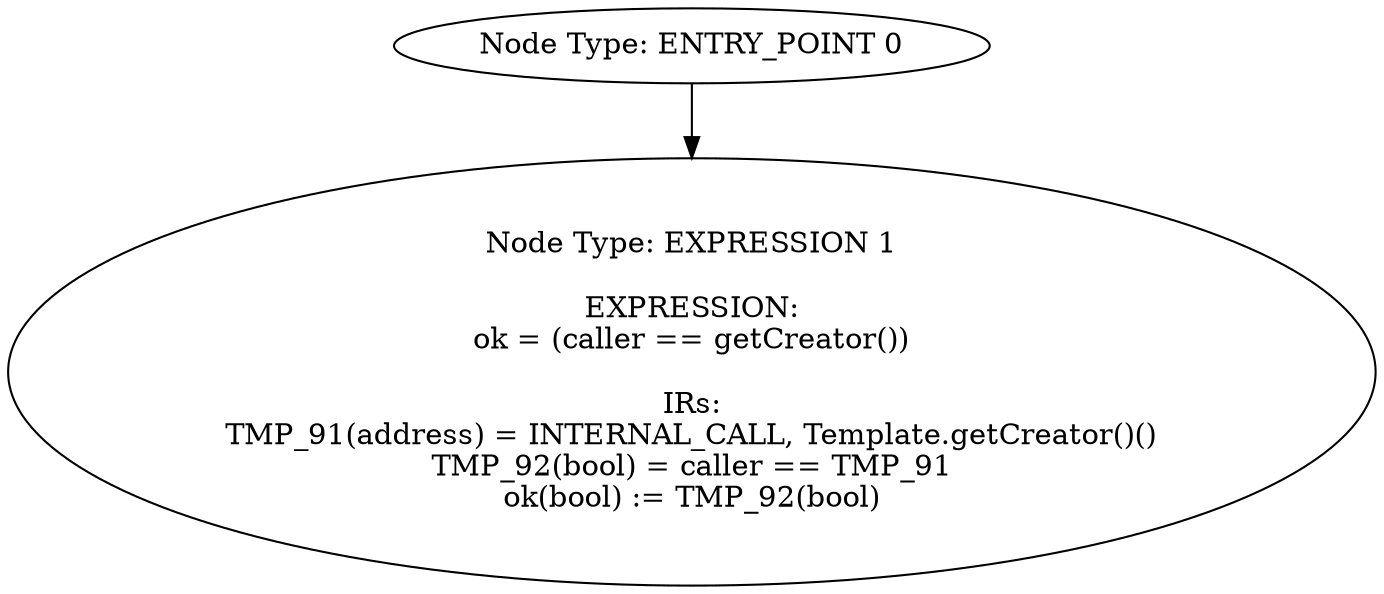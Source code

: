 digraph{
0[label="Node Type: ENTRY_POINT 0
"];
0->1;
1[label="Node Type: EXPRESSION 1

EXPRESSION:
ok = (caller == getCreator())

IRs:
TMP_91(address) = INTERNAL_CALL, Template.getCreator()()
TMP_92(bool) = caller == TMP_91
ok(bool) := TMP_92(bool)"];
}
